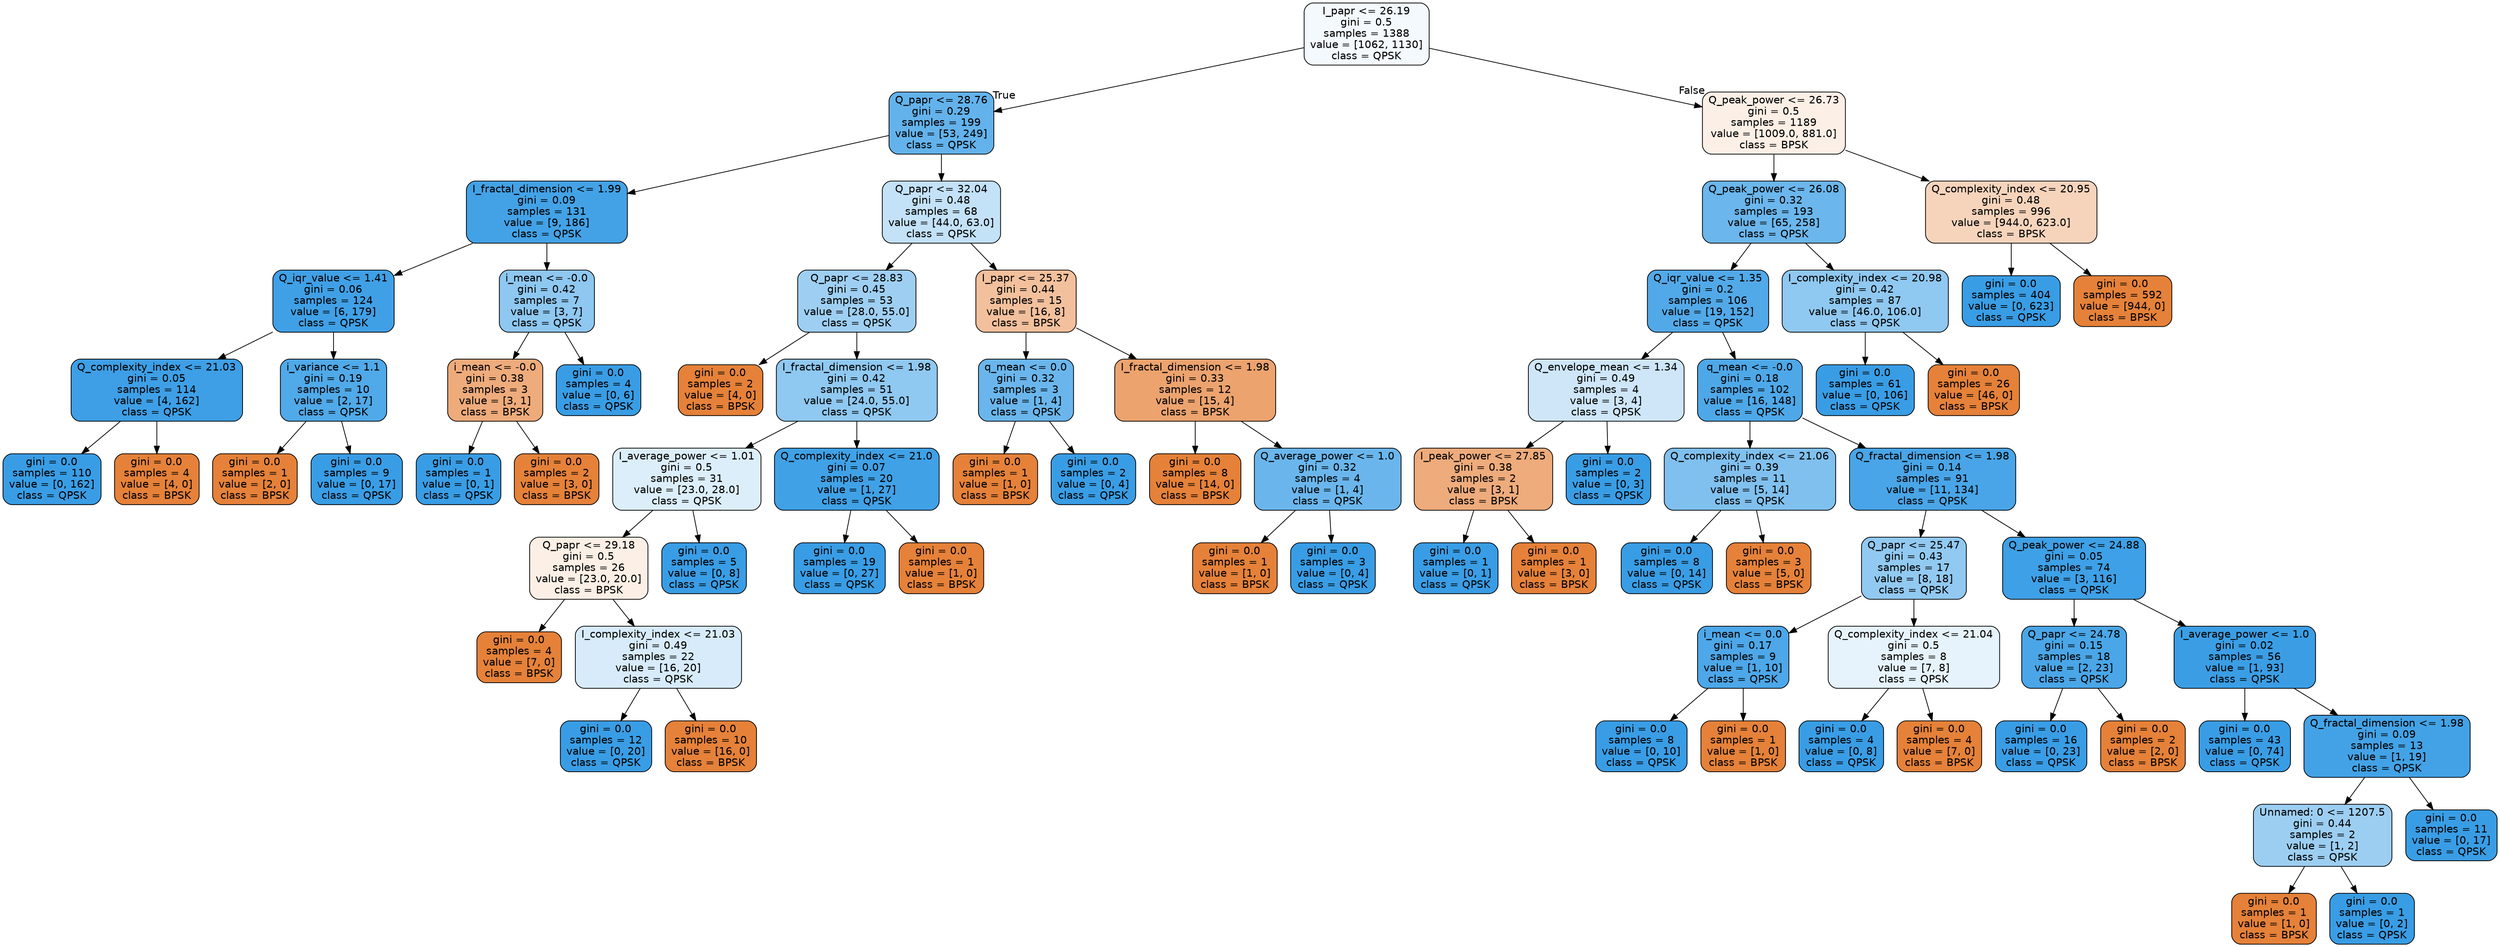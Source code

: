 digraph Tree {
node [shape=box, style="filled, rounded", color="black", fontname="helvetica"] ;
edge [fontname="helvetica"] ;
0 [label="I_papr <= 26.19\ngini = 0.5\nsamples = 1388\nvalue = [1062, 1130]\nclass = QPSK", fillcolor="#f3f9fd"] ;
1 [label="Q_papr <= 28.76\ngini = 0.29\nsamples = 199\nvalue = [53, 249]\nclass = QPSK", fillcolor="#63b2eb"] ;
0 -> 1 [labeldistance=2.5, labelangle=45, headlabel="True"] ;
2 [label="I_fractal_dimension <= 1.99\ngini = 0.09\nsamples = 131\nvalue = [9, 186]\nclass = QPSK", fillcolor="#43a2e6"] ;
1 -> 2 ;
3 [label="Q_iqr_value <= 1.41\ngini = 0.06\nsamples = 124\nvalue = [6, 179]\nclass = QPSK", fillcolor="#40a0e6"] ;
2 -> 3 ;
4 [label="Q_complexity_index <= 21.03\ngini = 0.05\nsamples = 114\nvalue = [4, 162]\nclass = QPSK", fillcolor="#3e9fe6"] ;
3 -> 4 ;
5 [label="gini = 0.0\nsamples = 110\nvalue = [0, 162]\nclass = QPSK", fillcolor="#399de5"] ;
4 -> 5 ;
6 [label="gini = 0.0\nsamples = 4\nvalue = [4, 0]\nclass = BPSK", fillcolor="#e58139"] ;
4 -> 6 ;
7 [label="i_variance <= 1.1\ngini = 0.19\nsamples = 10\nvalue = [2, 17]\nclass = QPSK", fillcolor="#50a9e8"] ;
3 -> 7 ;
8 [label="gini = 0.0\nsamples = 1\nvalue = [2, 0]\nclass = BPSK", fillcolor="#e58139"] ;
7 -> 8 ;
9 [label="gini = 0.0\nsamples = 9\nvalue = [0, 17]\nclass = QPSK", fillcolor="#399de5"] ;
7 -> 9 ;
10 [label="i_mean <= -0.0\ngini = 0.42\nsamples = 7\nvalue = [3, 7]\nclass = QPSK", fillcolor="#8ec7f0"] ;
2 -> 10 ;
11 [label="i_mean <= -0.0\ngini = 0.38\nsamples = 3\nvalue = [3, 1]\nclass = BPSK", fillcolor="#eeab7b"] ;
10 -> 11 ;
12 [label="gini = 0.0\nsamples = 1\nvalue = [0, 1]\nclass = QPSK", fillcolor="#399de5"] ;
11 -> 12 ;
13 [label="gini = 0.0\nsamples = 2\nvalue = [3, 0]\nclass = BPSK", fillcolor="#e58139"] ;
11 -> 13 ;
14 [label="gini = 0.0\nsamples = 4\nvalue = [0, 6]\nclass = QPSK", fillcolor="#399de5"] ;
10 -> 14 ;
15 [label="Q_papr <= 32.04\ngini = 0.48\nsamples = 68\nvalue = [44.0, 63.0]\nclass = QPSK", fillcolor="#c3e1f7"] ;
1 -> 15 ;
16 [label="Q_papr <= 28.83\ngini = 0.45\nsamples = 53\nvalue = [28.0, 55.0]\nclass = QPSK", fillcolor="#9ecff2"] ;
15 -> 16 ;
17 [label="gini = 0.0\nsamples = 2\nvalue = [4, 0]\nclass = BPSK", fillcolor="#e58139"] ;
16 -> 17 ;
18 [label="I_fractal_dimension <= 1.98\ngini = 0.42\nsamples = 51\nvalue = [24.0, 55.0]\nclass = QPSK", fillcolor="#8fc8f0"] ;
16 -> 18 ;
19 [label="I_average_power <= 1.01\ngini = 0.5\nsamples = 31\nvalue = [23.0, 28.0]\nclass = QPSK", fillcolor="#dceefa"] ;
18 -> 19 ;
20 [label="Q_papr <= 29.18\ngini = 0.5\nsamples = 26\nvalue = [23.0, 20.0]\nclass = BPSK", fillcolor="#fcefe5"] ;
19 -> 20 ;
21 [label="gini = 0.0\nsamples = 4\nvalue = [7, 0]\nclass = BPSK", fillcolor="#e58139"] ;
20 -> 21 ;
22 [label="I_complexity_index <= 21.03\ngini = 0.49\nsamples = 22\nvalue = [16, 20]\nclass = QPSK", fillcolor="#d7ebfa"] ;
20 -> 22 ;
23 [label="gini = 0.0\nsamples = 12\nvalue = [0, 20]\nclass = QPSK", fillcolor="#399de5"] ;
22 -> 23 ;
24 [label="gini = 0.0\nsamples = 10\nvalue = [16, 0]\nclass = BPSK", fillcolor="#e58139"] ;
22 -> 24 ;
25 [label="gini = 0.0\nsamples = 5\nvalue = [0, 8]\nclass = QPSK", fillcolor="#399de5"] ;
19 -> 25 ;
26 [label="Q_complexity_index <= 21.0\ngini = 0.07\nsamples = 20\nvalue = [1, 27]\nclass = QPSK", fillcolor="#40a1e6"] ;
18 -> 26 ;
27 [label="gini = 0.0\nsamples = 19\nvalue = [0, 27]\nclass = QPSK", fillcolor="#399de5"] ;
26 -> 27 ;
28 [label="gini = 0.0\nsamples = 1\nvalue = [1, 0]\nclass = BPSK", fillcolor="#e58139"] ;
26 -> 28 ;
29 [label="I_papr <= 25.37\ngini = 0.44\nsamples = 15\nvalue = [16, 8]\nclass = BPSK", fillcolor="#f2c09c"] ;
15 -> 29 ;
30 [label="q_mean <= 0.0\ngini = 0.32\nsamples = 3\nvalue = [1, 4]\nclass = QPSK", fillcolor="#6ab6ec"] ;
29 -> 30 ;
31 [label="gini = 0.0\nsamples = 1\nvalue = [1, 0]\nclass = BPSK", fillcolor="#e58139"] ;
30 -> 31 ;
32 [label="gini = 0.0\nsamples = 2\nvalue = [0, 4]\nclass = QPSK", fillcolor="#399de5"] ;
30 -> 32 ;
33 [label="I_fractal_dimension <= 1.98\ngini = 0.33\nsamples = 12\nvalue = [15, 4]\nclass = BPSK", fillcolor="#eca36e"] ;
29 -> 33 ;
34 [label="gini = 0.0\nsamples = 8\nvalue = [14, 0]\nclass = BPSK", fillcolor="#e58139"] ;
33 -> 34 ;
35 [label="Q_average_power <= 1.0\ngini = 0.32\nsamples = 4\nvalue = [1, 4]\nclass = QPSK", fillcolor="#6ab6ec"] ;
33 -> 35 ;
36 [label="gini = 0.0\nsamples = 1\nvalue = [1, 0]\nclass = BPSK", fillcolor="#e58139"] ;
35 -> 36 ;
37 [label="gini = 0.0\nsamples = 3\nvalue = [0, 4]\nclass = QPSK", fillcolor="#399de5"] ;
35 -> 37 ;
38 [label="Q_peak_power <= 26.73\ngini = 0.5\nsamples = 1189\nvalue = [1009.0, 881.0]\nclass = BPSK", fillcolor="#fcefe6"] ;
0 -> 38 [labeldistance=2.5, labelangle=-45, headlabel="False"] ;
39 [label="Q_peak_power <= 26.08\ngini = 0.32\nsamples = 193\nvalue = [65, 258]\nclass = QPSK", fillcolor="#6bb6ec"] ;
38 -> 39 ;
40 [label="Q_iqr_value <= 1.35\ngini = 0.2\nsamples = 106\nvalue = [19, 152]\nclass = QPSK", fillcolor="#52a9e8"] ;
39 -> 40 ;
41 [label="Q_envelope_mean <= 1.34\ngini = 0.49\nsamples = 4\nvalue = [3, 4]\nclass = QPSK", fillcolor="#cee6f8"] ;
40 -> 41 ;
42 [label="I_peak_power <= 27.85\ngini = 0.38\nsamples = 2\nvalue = [3, 1]\nclass = BPSK", fillcolor="#eeab7b"] ;
41 -> 42 ;
43 [label="gini = 0.0\nsamples = 1\nvalue = [0, 1]\nclass = QPSK", fillcolor="#399de5"] ;
42 -> 43 ;
44 [label="gini = 0.0\nsamples = 1\nvalue = [3, 0]\nclass = BPSK", fillcolor="#e58139"] ;
42 -> 44 ;
45 [label="gini = 0.0\nsamples = 2\nvalue = [0, 3]\nclass = QPSK", fillcolor="#399de5"] ;
41 -> 45 ;
46 [label="q_mean <= -0.0\ngini = 0.18\nsamples = 102\nvalue = [16, 148]\nclass = QPSK", fillcolor="#4ea8e8"] ;
40 -> 46 ;
47 [label="Q_complexity_index <= 21.06\ngini = 0.39\nsamples = 11\nvalue = [5, 14]\nclass = QPSK", fillcolor="#80c0ee"] ;
46 -> 47 ;
48 [label="gini = 0.0\nsamples = 8\nvalue = [0, 14]\nclass = QPSK", fillcolor="#399de5"] ;
47 -> 48 ;
49 [label="gini = 0.0\nsamples = 3\nvalue = [5, 0]\nclass = BPSK", fillcolor="#e58139"] ;
47 -> 49 ;
50 [label="Q_fractal_dimension <= 1.98\ngini = 0.14\nsamples = 91\nvalue = [11, 134]\nclass = QPSK", fillcolor="#49a5e7"] ;
46 -> 50 ;
51 [label="Q_papr <= 25.47\ngini = 0.43\nsamples = 17\nvalue = [8, 18]\nclass = QPSK", fillcolor="#91c9f1"] ;
50 -> 51 ;
52 [label="i_mean <= 0.0\ngini = 0.17\nsamples = 9\nvalue = [1, 10]\nclass = QPSK", fillcolor="#4da7e8"] ;
51 -> 52 ;
53 [label="gini = 0.0\nsamples = 8\nvalue = [0, 10]\nclass = QPSK", fillcolor="#399de5"] ;
52 -> 53 ;
54 [label="gini = 0.0\nsamples = 1\nvalue = [1, 0]\nclass = BPSK", fillcolor="#e58139"] ;
52 -> 54 ;
55 [label="Q_complexity_index <= 21.04\ngini = 0.5\nsamples = 8\nvalue = [7, 8]\nclass = QPSK", fillcolor="#e6f3fc"] ;
51 -> 55 ;
56 [label="gini = 0.0\nsamples = 4\nvalue = [0, 8]\nclass = QPSK", fillcolor="#399de5"] ;
55 -> 56 ;
57 [label="gini = 0.0\nsamples = 4\nvalue = [7, 0]\nclass = BPSK", fillcolor="#e58139"] ;
55 -> 57 ;
58 [label="Q_peak_power <= 24.88\ngini = 0.05\nsamples = 74\nvalue = [3, 116]\nclass = QPSK", fillcolor="#3ea0e6"] ;
50 -> 58 ;
59 [label="Q_papr <= 24.78\ngini = 0.15\nsamples = 18\nvalue = [2, 23]\nclass = QPSK", fillcolor="#4aa6e7"] ;
58 -> 59 ;
60 [label="gini = 0.0\nsamples = 16\nvalue = [0, 23]\nclass = QPSK", fillcolor="#399de5"] ;
59 -> 60 ;
61 [label="gini = 0.0\nsamples = 2\nvalue = [2, 0]\nclass = BPSK", fillcolor="#e58139"] ;
59 -> 61 ;
62 [label="I_average_power <= 1.0\ngini = 0.02\nsamples = 56\nvalue = [1, 93]\nclass = QPSK", fillcolor="#3b9ee5"] ;
58 -> 62 ;
63 [label="gini = 0.0\nsamples = 43\nvalue = [0, 74]\nclass = QPSK", fillcolor="#399de5"] ;
62 -> 63 ;
64 [label="Q_fractal_dimension <= 1.98\ngini = 0.09\nsamples = 13\nvalue = [1, 19]\nclass = QPSK", fillcolor="#43a2e6"] ;
62 -> 64 ;
65 [label="Unnamed: 0 <= 1207.5\ngini = 0.44\nsamples = 2\nvalue = [1, 2]\nclass = QPSK", fillcolor="#9ccef2"] ;
64 -> 65 ;
66 [label="gini = 0.0\nsamples = 1\nvalue = [1, 0]\nclass = BPSK", fillcolor="#e58139"] ;
65 -> 66 ;
67 [label="gini = 0.0\nsamples = 1\nvalue = [0, 2]\nclass = QPSK", fillcolor="#399de5"] ;
65 -> 67 ;
68 [label="gini = 0.0\nsamples = 11\nvalue = [0, 17]\nclass = QPSK", fillcolor="#399de5"] ;
64 -> 68 ;
69 [label="I_complexity_index <= 20.98\ngini = 0.42\nsamples = 87\nvalue = [46.0, 106.0]\nclass = QPSK", fillcolor="#8fc8f0"] ;
39 -> 69 ;
70 [label="gini = 0.0\nsamples = 61\nvalue = [0, 106]\nclass = QPSK", fillcolor="#399de5"] ;
69 -> 70 ;
71 [label="gini = 0.0\nsamples = 26\nvalue = [46, 0]\nclass = BPSK", fillcolor="#e58139"] ;
69 -> 71 ;
72 [label="Q_complexity_index <= 20.95\ngini = 0.48\nsamples = 996\nvalue = [944.0, 623.0]\nclass = BPSK", fillcolor="#f6d4bc"] ;
38 -> 72 ;
73 [label="gini = 0.0\nsamples = 404\nvalue = [0, 623]\nclass = QPSK", fillcolor="#399de5"] ;
72 -> 73 ;
74 [label="gini = 0.0\nsamples = 592\nvalue = [944, 0]\nclass = BPSK", fillcolor="#e58139"] ;
72 -> 74 ;
}